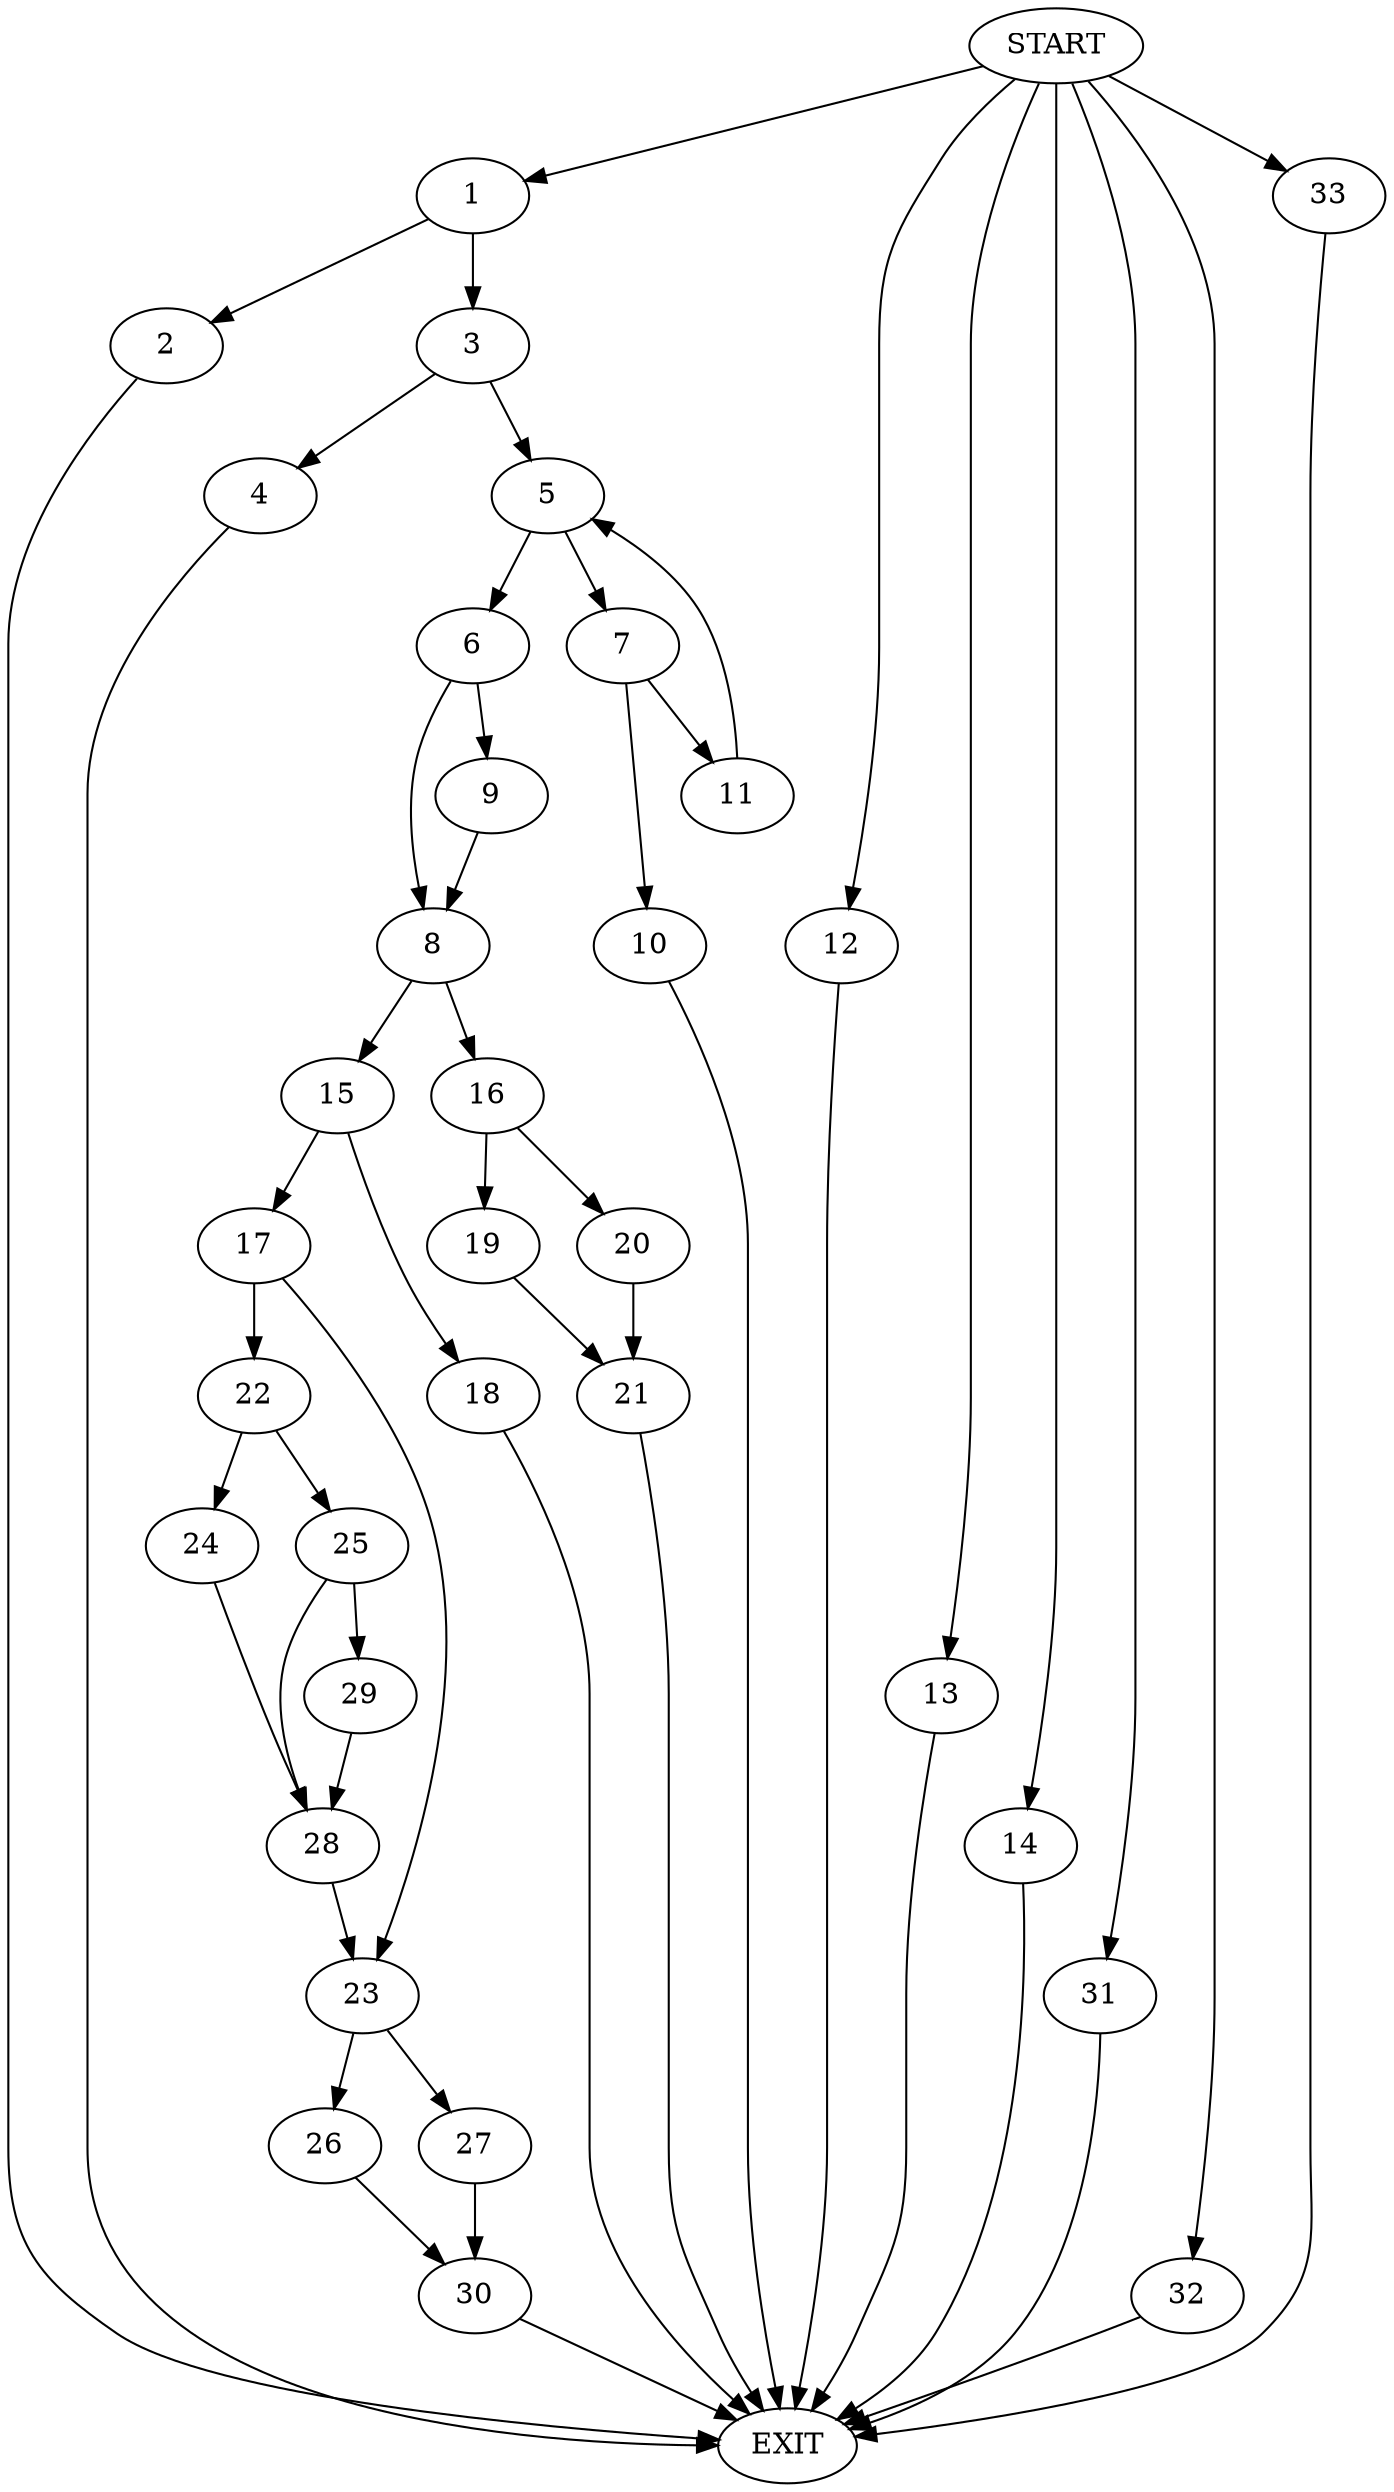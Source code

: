 digraph {
0 [label="START"]
34 [label="EXIT"]
0 -> 1
1 -> 2
1 -> 3
3 -> 4
3 -> 5
2 -> 34
4 -> 34
5 -> 6
5 -> 7
6 -> 8
6 -> 9
7 -> 10
7 -> 11
10 -> 34
11 -> 5
0 -> 12
12 -> 34
0 -> 13
13 -> 34
0 -> 14
14 -> 34
8 -> 15
8 -> 16
9 -> 8
15 -> 17
15 -> 18
16 -> 19
16 -> 20
20 -> 21
19 -> 21
21 -> 34
17 -> 22
17 -> 23
18 -> 34
22 -> 24
22 -> 25
23 -> 26
23 -> 27
25 -> 28
25 -> 29
24 -> 28
28 -> 23
29 -> 28
27 -> 30
26 -> 30
30 -> 34
0 -> 31
31 -> 34
0 -> 32
32 -> 34
0 -> 33
33 -> 34
}
